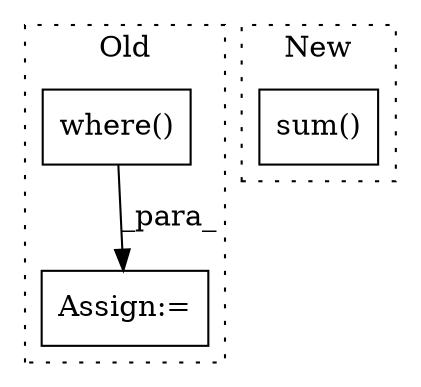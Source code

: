 digraph G {
subgraph cluster0 {
1 [label="where()" a="75" s="7774,7848" l="9,1" shape="box"];
3 [label="Assign:=" a="68" s="7771" l="3" shape="box"];
label = "Old";
style="dotted";
}
subgraph cluster1 {
2 [label="sum()" a="75" s="6710" l="64" shape="box"];
label = "New";
style="dotted";
}
1 -> 3 [label="_para_"];
}
